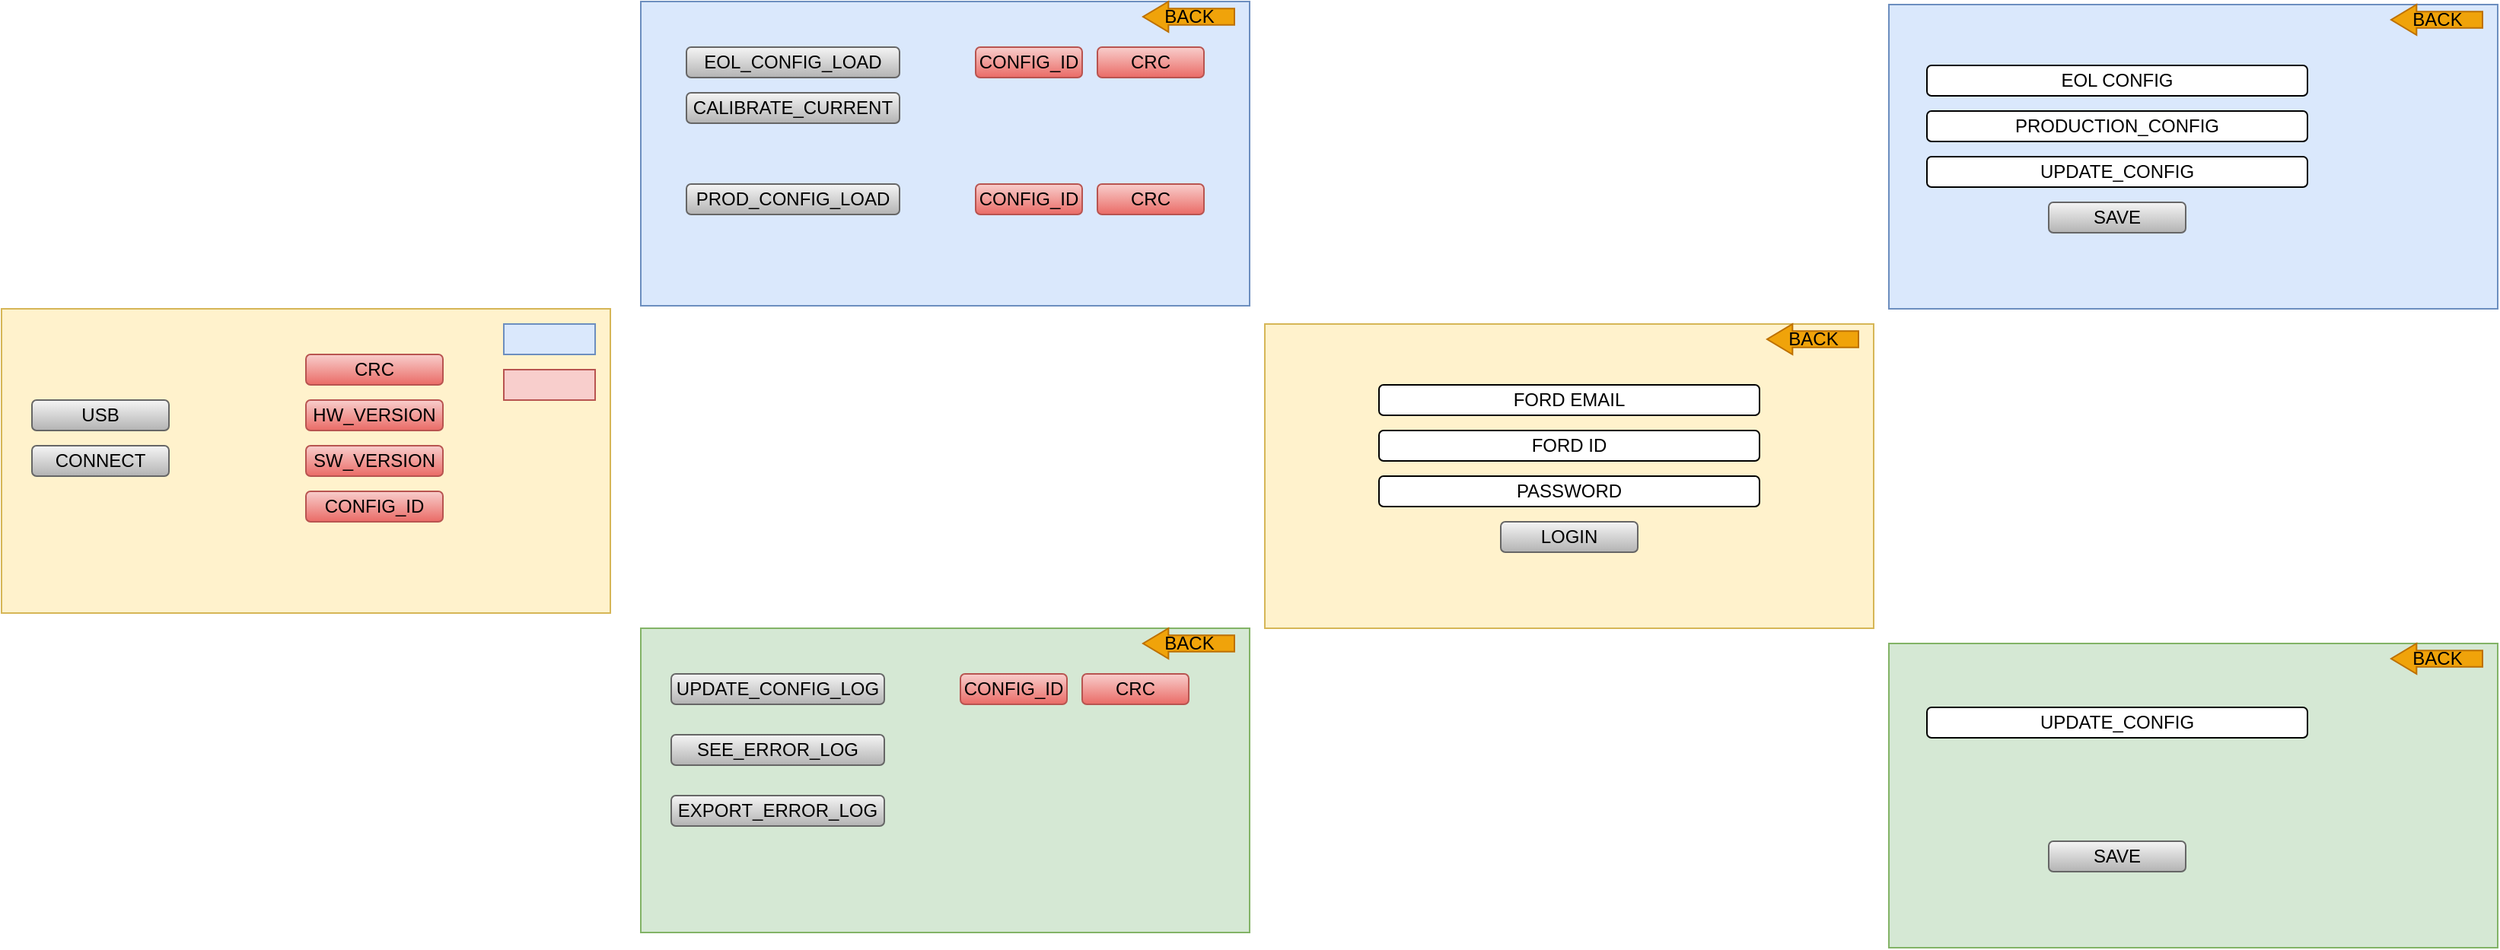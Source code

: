 <mxfile version="15.0.4" type="github" pages="3">
  <diagram id="8xhZgCYeq6x4TM1jQ4sX" name="Page-1">
    <mxGraphModel dx="1955" dy="2215" grid="1" gridSize="10" guides="1" tooltips="1" connect="1" arrows="1" fold="1" page="1" pageScale="1" pageWidth="850" pageHeight="1100" math="0" shadow="0">
      <root>
        <mxCell id="0" />
        <mxCell id="1" parent="0" />
        <mxCell id="nmToKbYziR0dqxqyxBGz-2" value="" style="rounded=0;whiteSpace=wrap;html=1;fillColor=#d5e8d4;strokeColor=#82b366;" vertex="1" parent="1">
          <mxGeometry x="560" y="400" width="400" height="200" as="geometry" />
        </mxCell>
        <mxCell id="nmToKbYziR0dqxqyxBGz-24" value="CRC" style="rounded=1;whiteSpace=wrap;html=1;fillColor=#f8cecc;strokeColor=#b85450;gradientColor=#ea6b66;" vertex="1" parent="1">
          <mxGeometry x="850" y="430" width="70" height="20" as="geometry" />
        </mxCell>
        <mxCell id="nmToKbYziR0dqxqyxBGz-25" value="UPDATE_CONFIG_LOG" style="rounded=1;whiteSpace=wrap;html=1;fillColor=#f5f5f5;strokeColor=#666666;gradientColor=#b3b3b3;" vertex="1" parent="1">
          <mxGeometry x="580" y="430" width="140" height="20" as="geometry" />
        </mxCell>
        <mxCell id="nmToKbYziR0dqxqyxBGz-26" value="CONFIG_ID" style="rounded=1;whiteSpace=wrap;html=1;fillColor=#f8cecc;strokeColor=#b85450;gradientColor=#ea6b66;" vertex="1" parent="1">
          <mxGeometry x="770" y="430" width="70" height="20" as="geometry" />
        </mxCell>
        <mxCell id="nmToKbYziR0dqxqyxBGz-27" value="EXPORT_ERROR_LOG" style="rounded=1;whiteSpace=wrap;html=1;fillColor=#f5f5f5;strokeColor=#666666;gradientColor=#b3b3b3;" vertex="1" parent="1">
          <mxGeometry x="580" y="510" width="140" height="20" as="geometry" />
        </mxCell>
        <mxCell id="nmToKbYziR0dqxqyxBGz-28" value="SEE_ERROR_LOG" style="rounded=1;whiteSpace=wrap;html=1;fillColor=#f5f5f5;strokeColor=#666666;gradientColor=#b3b3b3;" vertex="1" parent="1">
          <mxGeometry x="580" y="470" width="140" height="20" as="geometry" />
        </mxCell>
        <mxCell id="nmToKbYziR0dqxqyxBGz-35" value="BACK" style="html=1;shadow=0;dashed=0;align=center;verticalAlign=middle;shape=mxgraph.arrows2.arrow;dy=0.46;dx=16.67;flipH=1;notch=0;fillColor=#f0a30a;strokeColor=#BD7000;fontColor=#000000;" vertex="1" parent="1">
          <mxGeometry x="890" y="400" width="60" height="20" as="geometry" />
        </mxCell>
        <mxCell id="nmToKbYziR0dqxqyxBGz-58" value="" style="group" vertex="1" connectable="0" parent="1">
          <mxGeometry x="140" y="190" width="400" height="200" as="geometry" />
        </mxCell>
        <mxCell id="nmToKbYziR0dqxqyxBGz-1" value="" style="rounded=0;whiteSpace=wrap;html=1;fillColor=#fff2cc;strokeColor=#d6b656;" vertex="1" parent="nmToKbYziR0dqxqyxBGz-58">
          <mxGeometry width="400" height="200" as="geometry" />
        </mxCell>
        <mxCell id="nmToKbYziR0dqxqyxBGz-4" value="USB" style="rounded=1;whiteSpace=wrap;html=1;fillColor=#f5f5f5;strokeColor=#666666;gradientColor=#b3b3b3;" vertex="1" parent="nmToKbYziR0dqxqyxBGz-58">
          <mxGeometry x="20" y="60" width="90" height="20" as="geometry" />
        </mxCell>
        <mxCell id="nmToKbYziR0dqxqyxBGz-5" value="CONNECT" style="rounded=1;whiteSpace=wrap;html=1;fillColor=#f5f5f5;strokeColor=#666666;gradientColor=#b3b3b3;" vertex="1" parent="nmToKbYziR0dqxqyxBGz-58">
          <mxGeometry x="20" y="90" width="90" height="20" as="geometry" />
        </mxCell>
        <mxCell id="nmToKbYziR0dqxqyxBGz-7" value="CRC" style="rounded=1;whiteSpace=wrap;html=1;fillColor=#f8cecc;strokeColor=#b85450;gradientColor=#ea6b66;" vertex="1" parent="nmToKbYziR0dqxqyxBGz-58">
          <mxGeometry x="200" y="30" width="90" height="20" as="geometry" />
        </mxCell>
        <mxCell id="nmToKbYziR0dqxqyxBGz-8" value="HW_VERSION" style="rounded=1;whiteSpace=wrap;html=1;fillColor=#f8cecc;strokeColor=#b85450;gradientColor=#ea6b66;" vertex="1" parent="nmToKbYziR0dqxqyxBGz-58">
          <mxGeometry x="200" y="60" width="90" height="20" as="geometry" />
        </mxCell>
        <mxCell id="nmToKbYziR0dqxqyxBGz-9" value="SW_VERSION" style="rounded=1;whiteSpace=wrap;html=1;fillColor=#f8cecc;strokeColor=#b85450;gradientColor=#ea6b66;" vertex="1" parent="nmToKbYziR0dqxqyxBGz-58">
          <mxGeometry x="200" y="90" width="90" height="20" as="geometry" />
        </mxCell>
        <mxCell id="nmToKbYziR0dqxqyxBGz-10" value="CONFIG_ID" style="rounded=1;whiteSpace=wrap;html=1;fillColor=#f8cecc;strokeColor=#b85450;gradientColor=#ea6b66;" vertex="1" parent="nmToKbYziR0dqxqyxBGz-58">
          <mxGeometry x="200" y="120" width="90" height="20" as="geometry" />
        </mxCell>
        <mxCell id="nmToKbYziR0dqxqyxBGz-48" value="" style="rounded=0;whiteSpace=wrap;html=1;fillColor=#dae8fc;strokeColor=#6c8ebf;" vertex="1" parent="nmToKbYziR0dqxqyxBGz-58">
          <mxGeometry x="330" y="10" width="60" height="20" as="geometry" />
        </mxCell>
        <mxCell id="nmToKbYziR0dqxqyxBGz-51" value="" style="rounded=0;whiteSpace=wrap;html=1;fillColor=#f8cecc;strokeColor=#b85450;" vertex="1" parent="nmToKbYziR0dqxqyxBGz-58">
          <mxGeometry x="330" y="40" width="60" height="20" as="geometry" />
        </mxCell>
        <mxCell id="nmToKbYziR0dqxqyxBGz-59" value="" style="group" vertex="1" connectable="0" parent="1">
          <mxGeometry x="560" y="-12" width="400" height="200" as="geometry" />
        </mxCell>
        <mxCell id="nmToKbYziR0dqxqyxBGz-3" value="" style="rounded=0;whiteSpace=wrap;html=1;fillColor=#dae8fc;strokeColor=#6c8ebf;" vertex="1" parent="nmToKbYziR0dqxqyxBGz-59">
          <mxGeometry width="400" height="200" as="geometry" />
        </mxCell>
        <mxCell id="nmToKbYziR0dqxqyxBGz-14" value="CRC" style="rounded=1;whiteSpace=wrap;html=1;fillColor=#f8cecc;strokeColor=#b85450;gradientColor=#ea6b66;" vertex="1" parent="nmToKbYziR0dqxqyxBGz-59">
          <mxGeometry x="300" y="30" width="70" height="20" as="geometry" />
        </mxCell>
        <mxCell id="nmToKbYziR0dqxqyxBGz-15" value="EOL_CONFIG_LOAD" style="rounded=1;whiteSpace=wrap;html=1;fillColor=#f5f5f5;strokeColor=#666666;gradientColor=#b3b3b3;" vertex="1" parent="nmToKbYziR0dqxqyxBGz-59">
          <mxGeometry x="30" y="30" width="140" height="20" as="geometry" />
        </mxCell>
        <mxCell id="nmToKbYziR0dqxqyxBGz-16" value="CONFIG_ID" style="rounded=1;whiteSpace=wrap;html=1;fillColor=#f8cecc;strokeColor=#b85450;gradientColor=#ea6b66;" vertex="1" parent="nmToKbYziR0dqxqyxBGz-59">
          <mxGeometry x="220" y="30" width="70" height="20" as="geometry" />
        </mxCell>
        <mxCell id="nmToKbYziR0dqxqyxBGz-19" value="CALIBRATE_CURRENT" style="rounded=1;whiteSpace=wrap;html=1;fillColor=#f5f5f5;strokeColor=#666666;gradientColor=#b3b3b3;" vertex="1" parent="nmToKbYziR0dqxqyxBGz-59">
          <mxGeometry x="30" y="60" width="140" height="20" as="geometry" />
        </mxCell>
        <mxCell id="nmToKbYziR0dqxqyxBGz-21" value="CRC" style="rounded=1;whiteSpace=wrap;html=1;fillColor=#f8cecc;strokeColor=#b85450;gradientColor=#ea6b66;" vertex="1" parent="nmToKbYziR0dqxqyxBGz-59">
          <mxGeometry x="300" y="120" width="70" height="20" as="geometry" />
        </mxCell>
        <mxCell id="nmToKbYziR0dqxqyxBGz-22" value="PROD_CONFIG_LOAD" style="rounded=1;whiteSpace=wrap;html=1;fillColor=#f5f5f5;strokeColor=#666666;gradientColor=#b3b3b3;" vertex="1" parent="nmToKbYziR0dqxqyxBGz-59">
          <mxGeometry x="30" y="120" width="140" height="20" as="geometry" />
        </mxCell>
        <mxCell id="nmToKbYziR0dqxqyxBGz-23" value="CONFIG_ID" style="rounded=1;whiteSpace=wrap;html=1;fillColor=#f8cecc;strokeColor=#b85450;gradientColor=#ea6b66;" vertex="1" parent="nmToKbYziR0dqxqyxBGz-59">
          <mxGeometry x="220" y="120" width="70" height="20" as="geometry" />
        </mxCell>
        <mxCell id="nmToKbYziR0dqxqyxBGz-36" value="BACK" style="html=1;shadow=0;dashed=0;align=center;verticalAlign=middle;shape=mxgraph.arrows2.arrow;dy=0.46;dx=16.67;flipH=1;notch=0;fillColor=#f0a30a;strokeColor=#BD7000;fontColor=#000000;" vertex="1" parent="nmToKbYziR0dqxqyxBGz-59">
          <mxGeometry x="330" width="60" height="20" as="geometry" />
        </mxCell>
        <mxCell id="nmToKbYziR0dqxqyxBGz-61" value="" style="group" vertex="1" connectable="0" parent="1">
          <mxGeometry x="970" y="200" width="400" height="200" as="geometry" />
        </mxCell>
        <mxCell id="nmToKbYziR0dqxqyxBGz-29" value="" style="rounded=0;whiteSpace=wrap;html=1;fillColor=#fff2cc;strokeColor=#d6b656;" vertex="1" parent="nmToKbYziR0dqxqyxBGz-61">
          <mxGeometry width="400" height="200" as="geometry" />
        </mxCell>
        <mxCell id="nmToKbYziR0dqxqyxBGz-30" value="FORD EMAIL" style="rounded=1;whiteSpace=wrap;html=1;" vertex="1" parent="nmToKbYziR0dqxqyxBGz-61">
          <mxGeometry x="75" y="40" width="250" height="20" as="geometry" />
        </mxCell>
        <mxCell id="nmToKbYziR0dqxqyxBGz-31" value="PASSWORD" style="rounded=1;whiteSpace=wrap;html=1;" vertex="1" parent="nmToKbYziR0dqxqyxBGz-61">
          <mxGeometry x="75" y="100" width="250" height="20" as="geometry" />
        </mxCell>
        <mxCell id="nmToKbYziR0dqxqyxBGz-32" value="LOGIN" style="rounded=1;whiteSpace=wrap;html=1;fillColor=#f5f5f5;strokeColor=#666666;gradientColor=#b3b3b3;" vertex="1" parent="nmToKbYziR0dqxqyxBGz-61">
          <mxGeometry x="155" y="130" width="90" height="20" as="geometry" />
        </mxCell>
        <mxCell id="nmToKbYziR0dqxqyxBGz-37" value="BACK" style="html=1;shadow=0;dashed=0;align=center;verticalAlign=middle;shape=mxgraph.arrows2.arrow;dy=0.46;dx=16.67;flipH=1;notch=0;fillColor=#f0a30a;strokeColor=#BD7000;fontColor=#000000;" vertex="1" parent="nmToKbYziR0dqxqyxBGz-61">
          <mxGeometry x="330" width="60" height="20" as="geometry" />
        </mxCell>
        <mxCell id="nmToKbYziR0dqxqyxBGz-38" value="FORD ID" style="rounded=1;whiteSpace=wrap;html=1;" vertex="1" parent="nmToKbYziR0dqxqyxBGz-61">
          <mxGeometry x="75" y="70" width="250" height="20" as="geometry" />
        </mxCell>
        <mxCell id="nmToKbYziR0dqxqyxBGz-62" value="" style="group" vertex="1" connectable="0" parent="1">
          <mxGeometry x="1380" y="-10" width="400" height="200" as="geometry" />
        </mxCell>
        <mxCell id="nmToKbYziR0dqxqyxBGz-40" value="" style="rounded=0;whiteSpace=wrap;html=1;fillColor=#dae8fc;strokeColor=#6c8ebf;" vertex="1" parent="nmToKbYziR0dqxqyxBGz-62">
          <mxGeometry width="400" height="200" as="geometry" />
        </mxCell>
        <mxCell id="nmToKbYziR0dqxqyxBGz-41" value="EOL CONFIG" style="rounded=1;whiteSpace=wrap;html=1;" vertex="1" parent="nmToKbYziR0dqxqyxBGz-62">
          <mxGeometry x="25" y="40" width="250" height="20" as="geometry" />
        </mxCell>
        <mxCell id="nmToKbYziR0dqxqyxBGz-42" value="UPDATE_CONFIG" style="rounded=1;whiteSpace=wrap;html=1;" vertex="1" parent="nmToKbYziR0dqxqyxBGz-62">
          <mxGeometry x="25" y="100" width="250" height="20" as="geometry" />
        </mxCell>
        <mxCell id="nmToKbYziR0dqxqyxBGz-43" value="SAVE" style="rounded=1;whiteSpace=wrap;html=1;fillColor=#f5f5f5;strokeColor=#666666;gradientColor=#b3b3b3;" vertex="1" parent="nmToKbYziR0dqxqyxBGz-62">
          <mxGeometry x="105" y="130" width="90" height="20" as="geometry" />
        </mxCell>
        <mxCell id="nmToKbYziR0dqxqyxBGz-44" value="BACK" style="html=1;shadow=0;dashed=0;align=center;verticalAlign=middle;shape=mxgraph.arrows2.arrow;dy=0.46;dx=16.67;flipH=1;notch=0;fillColor=#f0a30a;strokeColor=#BD7000;fontColor=#000000;" vertex="1" parent="nmToKbYziR0dqxqyxBGz-62">
          <mxGeometry x="330" width="60" height="20" as="geometry" />
        </mxCell>
        <mxCell id="nmToKbYziR0dqxqyxBGz-45" value="PRODUCTION_CONFIG" style="rounded=1;whiteSpace=wrap;html=1;" vertex="1" parent="nmToKbYziR0dqxqyxBGz-62">
          <mxGeometry x="25" y="70" width="250" height="20" as="geometry" />
        </mxCell>
        <mxCell id="nmToKbYziR0dqxqyxBGz-63" value="" style="group" vertex="1" connectable="0" parent="1">
          <mxGeometry x="1380" y="410" width="400" height="200" as="geometry" />
        </mxCell>
        <mxCell id="nmToKbYziR0dqxqyxBGz-52" value="" style="rounded=0;whiteSpace=wrap;html=1;fillColor=#d5e8d4;strokeColor=#82b366;" vertex="1" parent="nmToKbYziR0dqxqyxBGz-63">
          <mxGeometry width="400" height="200" as="geometry" />
        </mxCell>
        <mxCell id="nmToKbYziR0dqxqyxBGz-54" value="UPDATE_CONFIG" style="rounded=1;whiteSpace=wrap;html=1;" vertex="1" parent="nmToKbYziR0dqxqyxBGz-63">
          <mxGeometry x="25" y="42" width="250" height="20" as="geometry" />
        </mxCell>
        <mxCell id="nmToKbYziR0dqxqyxBGz-55" value="SAVE" style="rounded=1;whiteSpace=wrap;html=1;fillColor=#f5f5f5;strokeColor=#666666;gradientColor=#b3b3b3;" vertex="1" parent="nmToKbYziR0dqxqyxBGz-63">
          <mxGeometry x="105" y="130" width="90" height="20" as="geometry" />
        </mxCell>
        <mxCell id="nmToKbYziR0dqxqyxBGz-56" value="BACK" style="html=1;shadow=0;dashed=0;align=center;verticalAlign=middle;shape=mxgraph.arrows2.arrow;dy=0.46;dx=16.67;flipH=1;notch=0;fillColor=#f0a30a;strokeColor=#BD7000;fontColor=#000000;" vertex="1" parent="nmToKbYziR0dqxqyxBGz-63">
          <mxGeometry x="330" width="60" height="20" as="geometry" />
        </mxCell>
      </root>
    </mxGraphModel>
  </diagram>
  <diagram id="BRYsAtAZgwUsvA2mFzuX" name="Page-2">
    <mxGraphModel dx="1117" dy="637" grid="1" gridSize="10" guides="1" tooltips="1" connect="1" arrows="1" fold="1" page="1" pageScale="1" pageWidth="850" pageHeight="1100" math="0" shadow="0">
      <root>
        <mxCell id="idPm4ozaNXpUOP-AspOQ-0" />
        <mxCell id="idPm4ozaNXpUOP-AspOQ-1" parent="idPm4ozaNXpUOP-AspOQ-0" />
        <mxCell id="idPm4ozaNXpUOP-AspOQ-9" value="" style="group;fillColor=#cce5ff;strokeColor=#36393d;" vertex="1" connectable="0" parent="idPm4ozaNXpUOP-AspOQ-1">
          <mxGeometry x="140" y="190" width="400" height="200" as="geometry" />
        </mxCell>
        <mxCell id="idPm4ozaNXpUOP-AspOQ-10" value="" style="rounded=0;whiteSpace=wrap;html=1;fillColor=#cce5ff;strokeColor=#36393d;" vertex="1" parent="idPm4ozaNXpUOP-AspOQ-9">
          <mxGeometry width="400" height="200" as="geometry" />
        </mxCell>
        <mxCell id="idPm4ozaNXpUOP-AspOQ-11" value="USB" style="rounded=1;whiteSpace=wrap;html=1;fillColor=#f5f5f5;strokeColor=#666666;gradientColor=#b3b3b3;" vertex="1" parent="idPm4ozaNXpUOP-AspOQ-9">
          <mxGeometry x="20" y="60" width="90" height="20" as="geometry" />
        </mxCell>
        <mxCell id="idPm4ozaNXpUOP-AspOQ-12" value="CONNECT" style="rounded=1;whiteSpace=wrap;html=1;fillColor=#f5f5f5;strokeColor=#666666;gradientColor=#b3b3b3;" vertex="1" parent="idPm4ozaNXpUOP-AspOQ-9">
          <mxGeometry x="20" y="90" width="90" height="20" as="geometry" />
        </mxCell>
        <mxCell id="idPm4ozaNXpUOP-AspOQ-13" value="CRC" style="rounded=1;whiteSpace=wrap;html=1;fillColor=#f8cecc;strokeColor=#b85450;gradientColor=#ea6b66;" vertex="1" parent="idPm4ozaNXpUOP-AspOQ-9">
          <mxGeometry x="200" y="30" width="90" height="20" as="geometry" />
        </mxCell>
        <mxCell id="idPm4ozaNXpUOP-AspOQ-14" value="HW_VERSION" style="rounded=1;whiteSpace=wrap;html=1;fillColor=#f8cecc;strokeColor=#b85450;gradientColor=#ea6b66;" vertex="1" parent="idPm4ozaNXpUOP-AspOQ-9">
          <mxGeometry x="200" y="60" width="90" height="20" as="geometry" />
        </mxCell>
        <mxCell id="idPm4ozaNXpUOP-AspOQ-15" value="SW_VERSION" style="rounded=1;whiteSpace=wrap;html=1;fillColor=#f8cecc;strokeColor=#b85450;gradientColor=#ea6b66;" vertex="1" parent="idPm4ozaNXpUOP-AspOQ-9">
          <mxGeometry x="200" y="90" width="90" height="20" as="geometry" />
        </mxCell>
        <mxCell id="idPm4ozaNXpUOP-AspOQ-16" value="CONFIG_ID" style="rounded=1;whiteSpace=wrap;html=1;fillColor=#f8cecc;strokeColor=#b85450;gradientColor=#ea6b66;" vertex="1" parent="idPm4ozaNXpUOP-AspOQ-9">
          <mxGeometry x="200" y="120" width="90" height="20" as="geometry" />
        </mxCell>
        <mxCell id="idPm4ozaNXpUOP-AspOQ-17" value="CONFIG" style="rounded=0;whiteSpace=wrap;html=1;fillColor=#dae8fc;strokeColor=#6c8ebf;" vertex="1" parent="idPm4ozaNXpUOP-AspOQ-9">
          <mxGeometry x="330" y="40" width="60" height="20" as="geometry" />
        </mxCell>
        <mxCell id="idPm4ozaNXpUOP-AspOQ-18" value="ADMIN" style="rounded=0;whiteSpace=wrap;html=1;fillColor=#f8cecc;strokeColor=#b85450;" vertex="1" parent="idPm4ozaNXpUOP-AspOQ-9">
          <mxGeometry x="330" y="10" width="60" height="20" as="geometry" />
        </mxCell>
        <mxCell id="idPm4ozaNXpUOP-AspOQ-49" value="Window 1- Main" style="text;html=1;strokeColor=none;fillColor=none;align=center;verticalAlign=middle;whiteSpace=wrap;rounded=0;" vertex="1" parent="idPm4ozaNXpUOP-AspOQ-9">
          <mxGeometry x="30" y="180" width="310" height="20" as="geometry" />
        </mxCell>
        <mxCell id="QFgV20JDI4tl1zpTYcrD-3" value="" style="ellipse;whiteSpace=wrap;html=1;aspect=fixed;fillColor=#008a00;strokeColor=#005700;fontColor=#ffffff;" vertex="1" parent="idPm4ozaNXpUOP-AspOQ-9">
          <mxGeometry x="120" y="90" width="18" height="18" as="geometry" />
        </mxCell>
        <mxCell id="idPm4ozaNXpUOP-AspOQ-19" value="" style="group;fillColor=#cce5ff;strokeColor=#36393d;" vertex="1" connectable="0" parent="idPm4ozaNXpUOP-AspOQ-1">
          <mxGeometry x="140" y="400" width="400" height="200" as="geometry" />
        </mxCell>
        <mxCell id="idPm4ozaNXpUOP-AspOQ-20" value="" style="rounded=0;whiteSpace=wrap;html=1;fillColor=#cce5ff;strokeColor=#36393d;" vertex="1" parent="idPm4ozaNXpUOP-AspOQ-19">
          <mxGeometry width="400" height="200" as="geometry" />
        </mxCell>
        <mxCell id="idPm4ozaNXpUOP-AspOQ-21" value="CRC" style="rounded=1;whiteSpace=wrap;html=1;fillColor=#f8cecc;strokeColor=#b85450;gradientColor=#ea6b66;" vertex="1" parent="idPm4ozaNXpUOP-AspOQ-19">
          <mxGeometry x="300" y="30" width="70" height="20" as="geometry" />
        </mxCell>
        <mxCell id="idPm4ozaNXpUOP-AspOQ-22" value="EOL_CONFIG_LOAD" style="rounded=1;whiteSpace=wrap;html=1;fillColor=#f5f5f5;strokeColor=#666666;gradientColor=#b3b3b3;" vertex="1" parent="idPm4ozaNXpUOP-AspOQ-19">
          <mxGeometry x="30" y="30" width="140" height="20" as="geometry" />
        </mxCell>
        <mxCell id="idPm4ozaNXpUOP-AspOQ-23" value="CONFIG_ID" style="rounded=1;whiteSpace=wrap;html=1;fillColor=#f8cecc;strokeColor=#b85450;gradientColor=#ea6b66;" vertex="1" parent="idPm4ozaNXpUOP-AspOQ-19">
          <mxGeometry x="220" y="30" width="70" height="20" as="geometry" />
        </mxCell>
        <mxCell id="idPm4ozaNXpUOP-AspOQ-24" value="CALIBRATE_CURRENT" style="rounded=1;whiteSpace=wrap;html=1;fillColor=#f5f5f5;strokeColor=#666666;gradientColor=#b3b3b3;" vertex="1" parent="idPm4ozaNXpUOP-AspOQ-19">
          <mxGeometry x="30" y="60" width="140" height="20" as="geometry" />
        </mxCell>
        <mxCell id="idPm4ozaNXpUOP-AspOQ-25" value="CRC" style="rounded=1;whiteSpace=wrap;html=1;fillColor=#f8cecc;strokeColor=#b85450;gradientColor=#ea6b66;" vertex="1" parent="idPm4ozaNXpUOP-AspOQ-19">
          <mxGeometry x="300" y="120" width="70" height="20" as="geometry" />
        </mxCell>
        <mxCell id="idPm4ozaNXpUOP-AspOQ-26" value="PROD_CONFIG_LOAD" style="rounded=1;whiteSpace=wrap;html=1;fillColor=#f5f5f5;strokeColor=#666666;gradientColor=#b3b3b3;" vertex="1" parent="idPm4ozaNXpUOP-AspOQ-19">
          <mxGeometry x="30" y="120" width="140" height="20" as="geometry" />
        </mxCell>
        <mxCell id="idPm4ozaNXpUOP-AspOQ-27" value="CONFIG_ID" style="rounded=1;whiteSpace=wrap;html=1;fillColor=#f8cecc;strokeColor=#b85450;gradientColor=#ea6b66;" vertex="1" parent="idPm4ozaNXpUOP-AspOQ-19">
          <mxGeometry x="220" y="120" width="70" height="20" as="geometry" />
        </mxCell>
        <mxCell id="idPm4ozaNXpUOP-AspOQ-28" value="BACK" style="html=1;shadow=0;dashed=0;align=center;verticalAlign=middle;shape=mxgraph.arrows2.arrow;dy=0.46;dx=16.67;flipH=1;notch=0;fillColor=#f0a30a;strokeColor=#BD7000;fontColor=#000000;" vertex="1" parent="idPm4ozaNXpUOP-AspOQ-19">
          <mxGeometry x="330" width="60" height="20" as="geometry" />
        </mxCell>
        <mxCell id="idPm4ozaNXpUOP-AspOQ-51" value="Window 2- Config" style="text;html=1;strokeColor=none;fillColor=none;align=center;verticalAlign=middle;whiteSpace=wrap;rounded=0;" vertex="1" parent="idPm4ozaNXpUOP-AspOQ-19">
          <mxGeometry x="20" y="180" width="310" height="20" as="geometry" />
        </mxCell>
        <mxCell id="idPm4ozaNXpUOP-AspOQ-29" value="" style="group;fillColor=#cce5ff;strokeColor=#36393d;" vertex="1" connectable="0" parent="idPm4ozaNXpUOP-AspOQ-1">
          <mxGeometry x="550" y="190" width="400" height="200" as="geometry" />
        </mxCell>
        <mxCell id="idPm4ozaNXpUOP-AspOQ-30" value="" style="rounded=0;whiteSpace=wrap;html=1;fillColor=#cce5ff;strokeColor=#36393d;" vertex="1" parent="idPm4ozaNXpUOP-AspOQ-29">
          <mxGeometry width="400" height="200" as="geometry" />
        </mxCell>
        <mxCell id="idPm4ozaNXpUOP-AspOQ-31" value="FORD EMAIL" style="rounded=1;whiteSpace=wrap;html=1;" vertex="1" parent="idPm4ozaNXpUOP-AspOQ-29">
          <mxGeometry x="75" y="40" width="250" height="20" as="geometry" />
        </mxCell>
        <mxCell id="idPm4ozaNXpUOP-AspOQ-32" value="PASSWORD" style="rounded=1;whiteSpace=wrap;html=1;" vertex="1" parent="idPm4ozaNXpUOP-AspOQ-29">
          <mxGeometry x="75" y="100" width="250" height="20" as="geometry" />
        </mxCell>
        <mxCell id="idPm4ozaNXpUOP-AspOQ-33" value="LOGIN" style="rounded=1;whiteSpace=wrap;html=1;fillColor=#f5f5f5;strokeColor=#666666;gradientColor=#b3b3b3;" vertex="1" parent="idPm4ozaNXpUOP-AspOQ-29">
          <mxGeometry x="155" y="130" width="90" height="20" as="geometry" />
        </mxCell>
        <mxCell id="idPm4ozaNXpUOP-AspOQ-34" value="BACK" style="html=1;shadow=0;dashed=0;align=center;verticalAlign=middle;shape=mxgraph.arrows2.arrow;dy=0.46;dx=16.67;flipH=1;notch=0;fillColor=#f0a30a;strokeColor=#BD7000;fontColor=#000000;" vertex="1" parent="idPm4ozaNXpUOP-AspOQ-29">
          <mxGeometry x="330" width="60" height="20" as="geometry" />
        </mxCell>
        <mxCell id="idPm4ozaNXpUOP-AspOQ-35" value="FORD ID" style="rounded=1;whiteSpace=wrap;html=1;" vertex="1" parent="idPm4ozaNXpUOP-AspOQ-29">
          <mxGeometry x="75" y="70" width="250" height="20" as="geometry" />
        </mxCell>
        <mxCell id="idPm4ozaNXpUOP-AspOQ-50" value="Window 3- Admin Login" style="text;html=1;strokeColor=none;fillColor=none;align=center;verticalAlign=middle;whiteSpace=wrap;rounded=0;" vertex="1" parent="idPm4ozaNXpUOP-AspOQ-29">
          <mxGeometry x="45" y="180" width="310" height="20" as="geometry" />
        </mxCell>
        <mxCell id="idPm4ozaNXpUOP-AspOQ-36" value="" style="group;fillColor=#cce5ff;strokeColor=#36393d;" vertex="1" connectable="0" parent="idPm4ozaNXpUOP-AspOQ-1">
          <mxGeometry x="550" y="400" width="400" height="200" as="geometry" />
        </mxCell>
        <mxCell id="idPm4ozaNXpUOP-AspOQ-37" value="" style="rounded=0;whiteSpace=wrap;html=1;fillColor=#cce5ff;strokeColor=#36393d;" vertex="1" parent="idPm4ozaNXpUOP-AspOQ-36">
          <mxGeometry width="400" height="200" as="geometry" />
        </mxCell>
        <mxCell id="idPm4ozaNXpUOP-AspOQ-38" value="EOL CONFIG" style="rounded=1;whiteSpace=wrap;html=1;" vertex="1" parent="idPm4ozaNXpUOP-AspOQ-36">
          <mxGeometry x="75" y="40" width="250" height="20" as="geometry" />
        </mxCell>
        <mxCell id="idPm4ozaNXpUOP-AspOQ-40" value="SAVE" style="rounded=1;whiteSpace=wrap;html=1;fillColor=#f5f5f5;strokeColor=#666666;gradientColor=#b3b3b3;" vertex="1" parent="idPm4ozaNXpUOP-AspOQ-36">
          <mxGeometry x="155" y="130" width="90" height="20" as="geometry" />
        </mxCell>
        <mxCell id="idPm4ozaNXpUOP-AspOQ-41" value="BACK" style="html=1;shadow=0;dashed=0;align=center;verticalAlign=middle;shape=mxgraph.arrows2.arrow;dy=0.46;dx=16.67;flipH=1;notch=0;fillColor=#f0a30a;strokeColor=#BD7000;fontColor=#000000;" vertex="1" parent="idPm4ozaNXpUOP-AspOQ-36">
          <mxGeometry x="330" width="60" height="20" as="geometry" />
        </mxCell>
        <mxCell id="idPm4ozaNXpUOP-AspOQ-42" value="PRODUCTION_CONFIG" style="rounded=1;whiteSpace=wrap;html=1;" vertex="1" parent="idPm4ozaNXpUOP-AspOQ-36">
          <mxGeometry x="75" y="70" width="250" height="20" as="geometry" />
        </mxCell>
        <mxCell id="idPm4ozaNXpUOP-AspOQ-52" value="Window 4- Admin Bin Upload" style="text;html=1;strokeColor=none;fillColor=none;align=center;verticalAlign=middle;whiteSpace=wrap;rounded=0;" vertex="1" parent="idPm4ozaNXpUOP-AspOQ-36">
          <mxGeometry x="45" y="180" width="310" height="20" as="geometry" />
        </mxCell>
        <mxCell id="QFgV20JDI4tl1zpTYcrD-0" value="" style="ellipse;whiteSpace=wrap;html=1;aspect=fixed;fillColor=#008a00;strokeColor=#005700;fontColor=#ffffff;" vertex="1" parent="idPm4ozaNXpUOP-AspOQ-1">
          <mxGeometry x="320" y="430" width="18" height="18" as="geometry" />
        </mxCell>
        <mxCell id="QFgV20JDI4tl1zpTYcrD-1" value="" style="ellipse;whiteSpace=wrap;html=1;aspect=fixed;fillColor=#008a00;strokeColor=#005700;fontColor=#ffffff;" vertex="1" parent="idPm4ozaNXpUOP-AspOQ-1">
          <mxGeometry x="320" y="460" width="18" height="18" as="geometry" />
        </mxCell>
        <mxCell id="QFgV20JDI4tl1zpTYcrD-2" value="" style="ellipse;whiteSpace=wrap;html=1;aspect=fixed;fillColor=#008a00;strokeColor=#005700;fontColor=#ffffff;" vertex="1" parent="idPm4ozaNXpUOP-AspOQ-1">
          <mxGeometry x="320" y="520" width="18" height="18" as="geometry" />
        </mxCell>
      </root>
    </mxGraphModel>
  </diagram>
  <diagram id="SxSu8nwbd30xCtE-Ts0Q" name="Page-3">
    <mxGraphModel dx="1117" dy="1737" grid="0" gridSize="10" guides="1" tooltips="1" connect="1" arrows="1" fold="1" page="1" pageScale="1" pageWidth="850" pageHeight="1100" math="0" shadow="0">
      <root>
        <mxCell id="0TemZVlbmZ9FhNo3SsSi-0" />
        <mxCell id="0TemZVlbmZ9FhNo3SsSi-1" parent="0TemZVlbmZ9FhNo3SsSi-0" />
        <mxCell id="0TemZVlbmZ9FhNo3SsSi-9" value="" style="group;fillColor=#d5e8d4;strokeColor=#82b366;" vertex="1" connectable="0" parent="0TemZVlbmZ9FhNo3SsSi-1">
          <mxGeometry x="150" y="400" width="400" height="200" as="geometry" />
        </mxCell>
        <mxCell id="0TemZVlbmZ9FhNo3SsSi-10" value="" style="rounded=0;whiteSpace=wrap;html=1;fillColor=#d5e8d4;strokeColor=#82b366;" vertex="1" parent="0TemZVlbmZ9FhNo3SsSi-9">
          <mxGeometry width="400" height="200" as="geometry" />
        </mxCell>
        <mxCell id="0TemZVlbmZ9FhNo3SsSi-11" value="USB" style="rounded=1;whiteSpace=wrap;html=1;fillColor=#f5f5f5;strokeColor=#666666;gradientColor=#b3b3b3;" vertex="1" parent="0TemZVlbmZ9FhNo3SsSi-9">
          <mxGeometry x="20" y="60" width="90" height="20" as="geometry" />
        </mxCell>
        <mxCell id="0TemZVlbmZ9FhNo3SsSi-12" value="CONNECT" style="rounded=1;whiteSpace=wrap;html=1;fillColor=#f5f5f5;strokeColor=#666666;gradientColor=#b3b3b3;" vertex="1" parent="0TemZVlbmZ9FhNo3SsSi-9">
          <mxGeometry x="20" y="90" width="90" height="20" as="geometry" />
        </mxCell>
        <mxCell id="0TemZVlbmZ9FhNo3SsSi-13" value="CRC" style="rounded=1;whiteSpace=wrap;html=1;fillColor=#f8cecc;strokeColor=#b85450;gradientColor=#ea6b66;" vertex="1" parent="0TemZVlbmZ9FhNo3SsSi-9">
          <mxGeometry x="200" y="30" width="90" height="20" as="geometry" />
        </mxCell>
        <mxCell id="0TemZVlbmZ9FhNo3SsSi-14" value="HW_VERSION" style="rounded=1;whiteSpace=wrap;html=1;fillColor=#f8cecc;strokeColor=#b85450;gradientColor=#ea6b66;" vertex="1" parent="0TemZVlbmZ9FhNo3SsSi-9">
          <mxGeometry x="200" y="60" width="90" height="20" as="geometry" />
        </mxCell>
        <mxCell id="0TemZVlbmZ9FhNo3SsSi-15" value="SW_VERSION" style="rounded=1;whiteSpace=wrap;html=1;fillColor=#f8cecc;strokeColor=#b85450;gradientColor=#ea6b66;" vertex="1" parent="0TemZVlbmZ9FhNo3SsSi-9">
          <mxGeometry x="200" y="90" width="90" height="20" as="geometry" />
        </mxCell>
        <mxCell id="0TemZVlbmZ9FhNo3SsSi-16" value="CONFIG_ID" style="rounded=1;whiteSpace=wrap;html=1;fillColor=#f8cecc;strokeColor=#b85450;gradientColor=#ea6b66;" vertex="1" parent="0TemZVlbmZ9FhNo3SsSi-9">
          <mxGeometry x="200" y="120" width="90" height="20" as="geometry" />
        </mxCell>
        <mxCell id="0TemZVlbmZ9FhNo3SsSi-17" value="SERVICE" style="rounded=0;whiteSpace=wrap;html=1;fillColor=#dae8fc;strokeColor=#6c8ebf;" vertex="1" parent="0TemZVlbmZ9FhNo3SsSi-9">
          <mxGeometry x="330" y="36" width="60" height="20" as="geometry" />
        </mxCell>
        <mxCell id="0TemZVlbmZ9FhNo3SsSi-18" value="ADMIN" style="rounded=0;whiteSpace=wrap;html=1;fillColor=#f8cecc;strokeColor=#b85450;" vertex="1" parent="0TemZVlbmZ9FhNo3SsSi-9">
          <mxGeometry x="330" y="10" width="60" height="20" as="geometry" />
        </mxCell>
        <mxCell id="m3hRIWdMejhy2M7gOYC3-0" value="" style="ellipse;whiteSpace=wrap;html=1;aspect=fixed;fillColor=#008a00;strokeColor=#005700;fontColor=#ffffff;" vertex="1" parent="0TemZVlbmZ9FhNo3SsSi-9">
          <mxGeometry x="117" y="90" width="18" height="18" as="geometry" />
        </mxCell>
        <mxCell id="0TemZVlbmZ9FhNo3SsSi-19" value="" style="group" vertex="1" connectable="0" parent="0TemZVlbmZ9FhNo3SsSi-1">
          <mxGeometry x="560" y="-12" width="400" height="200" as="geometry" />
        </mxCell>
        <mxCell id="0TemZVlbmZ9FhNo3SsSi-20" value="" style="rounded=0;whiteSpace=wrap;html=1;fillColor=#dae8fc;strokeColor=#6c8ebf;" vertex="1" parent="0TemZVlbmZ9FhNo3SsSi-19">
          <mxGeometry width="400" height="200" as="geometry" />
        </mxCell>
        <mxCell id="0TemZVlbmZ9FhNo3SsSi-21" value="CRC" style="rounded=1;whiteSpace=wrap;html=1;fillColor=#f8cecc;strokeColor=#b85450;gradientColor=#ea6b66;" vertex="1" parent="0TemZVlbmZ9FhNo3SsSi-19">
          <mxGeometry x="300" y="30" width="70" height="20" as="geometry" />
        </mxCell>
        <mxCell id="0TemZVlbmZ9FhNo3SsSi-22" value="EOL_CONFIG_LOAD" style="rounded=1;whiteSpace=wrap;html=1;fillColor=#f5f5f5;strokeColor=#666666;gradientColor=#b3b3b3;" vertex="1" parent="0TemZVlbmZ9FhNo3SsSi-19">
          <mxGeometry x="30" y="30" width="140" height="20" as="geometry" />
        </mxCell>
        <mxCell id="0TemZVlbmZ9FhNo3SsSi-23" value="CONFIG_ID" style="rounded=1;whiteSpace=wrap;html=1;fillColor=#f8cecc;strokeColor=#b85450;gradientColor=#ea6b66;" vertex="1" parent="0TemZVlbmZ9FhNo3SsSi-19">
          <mxGeometry x="220" y="30" width="70" height="20" as="geometry" />
        </mxCell>
        <mxCell id="0TemZVlbmZ9FhNo3SsSi-24" value="CALIBRATE_CURRENT" style="rounded=1;whiteSpace=wrap;html=1;fillColor=#f5f5f5;strokeColor=#666666;gradientColor=#b3b3b3;" vertex="1" parent="0TemZVlbmZ9FhNo3SsSi-19">
          <mxGeometry x="30" y="60" width="140" height="20" as="geometry" />
        </mxCell>
        <mxCell id="0TemZVlbmZ9FhNo3SsSi-25" value="CRC" style="rounded=1;whiteSpace=wrap;html=1;fillColor=#f8cecc;strokeColor=#b85450;gradientColor=#ea6b66;" vertex="1" parent="0TemZVlbmZ9FhNo3SsSi-19">
          <mxGeometry x="300" y="120" width="70" height="20" as="geometry" />
        </mxCell>
        <mxCell id="0TemZVlbmZ9FhNo3SsSi-26" value="PROD_CONFIG_LOAD" style="rounded=1;whiteSpace=wrap;html=1;fillColor=#f5f5f5;strokeColor=#666666;gradientColor=#b3b3b3;" vertex="1" parent="0TemZVlbmZ9FhNo3SsSi-19">
          <mxGeometry x="30" y="120" width="140" height="20" as="geometry" />
        </mxCell>
        <mxCell id="0TemZVlbmZ9FhNo3SsSi-27" value="CONFIG_ID" style="rounded=1;whiteSpace=wrap;html=1;fillColor=#f8cecc;strokeColor=#b85450;gradientColor=#ea6b66;" vertex="1" parent="0TemZVlbmZ9FhNo3SsSi-19">
          <mxGeometry x="220" y="120" width="70" height="20" as="geometry" />
        </mxCell>
        <mxCell id="0TemZVlbmZ9FhNo3SsSi-28" value="BACK" style="html=1;shadow=0;dashed=0;align=center;verticalAlign=middle;shape=mxgraph.arrows2.arrow;dy=0.46;dx=16.67;flipH=1;notch=0;fillColor=#f0a30a;strokeColor=#BD7000;fontColor=#000000;" vertex="1" parent="0TemZVlbmZ9FhNo3SsSi-19">
          <mxGeometry x="330" width="60" height="20" as="geometry" />
        </mxCell>
        <mxCell id="0TemZVlbmZ9FhNo3SsSi-29" value="" style="group;fillColor=#d5e8d4;strokeColor=#82b366;" vertex="1" connectable="0" parent="0TemZVlbmZ9FhNo3SsSi-1">
          <mxGeometry x="554" y="400" width="400" height="200" as="geometry" />
        </mxCell>
        <mxCell id="0TemZVlbmZ9FhNo3SsSi-30" value="" style="rounded=0;whiteSpace=wrap;html=1;fillColor=#d5e8d4;strokeColor=#82b366;container=1;" vertex="1" parent="0TemZVlbmZ9FhNo3SsSi-29">
          <mxGeometry width="400" height="200" as="geometry" />
        </mxCell>
        <mxCell id="4_iXuXWhZrpDIpIX1Kz1-5" value="Window 3- Admin Login" style="text;html=1;strokeColor=none;fillColor=none;align=center;verticalAlign=middle;whiteSpace=wrap;rounded=0;" vertex="1" parent="0TemZVlbmZ9FhNo3SsSi-30">
          <mxGeometry x="36" y="180" width="310" height="20" as="geometry" />
        </mxCell>
        <mxCell id="0TemZVlbmZ9FhNo3SsSi-31" value="FORD EMAIL" style="rounded=1;whiteSpace=wrap;html=1;" vertex="1" parent="0TemZVlbmZ9FhNo3SsSi-29">
          <mxGeometry x="75" y="40" width="250" height="20" as="geometry" />
        </mxCell>
        <mxCell id="0TemZVlbmZ9FhNo3SsSi-32" value="PASSWORD" style="rounded=1;whiteSpace=wrap;html=1;" vertex="1" parent="0TemZVlbmZ9FhNo3SsSi-29">
          <mxGeometry x="75" y="100" width="250" height="20" as="geometry" />
        </mxCell>
        <mxCell id="0TemZVlbmZ9FhNo3SsSi-33" value="LOGIN" style="rounded=1;whiteSpace=wrap;html=1;fillColor=#f5f5f5;strokeColor=#666666;gradientColor=#b3b3b3;" vertex="1" parent="0TemZVlbmZ9FhNo3SsSi-29">
          <mxGeometry x="155" y="130" width="90" height="20" as="geometry" />
        </mxCell>
        <mxCell id="0TemZVlbmZ9FhNo3SsSi-34" value="BACK" style="html=1;shadow=0;dashed=0;align=center;verticalAlign=middle;shape=mxgraph.arrows2.arrow;dy=0.46;dx=16.67;flipH=1;notch=0;fillColor=#f0a30a;strokeColor=#BD7000;fontColor=#000000;" vertex="1" parent="0TemZVlbmZ9FhNo3SsSi-29">
          <mxGeometry x="330" width="60" height="20" as="geometry" />
        </mxCell>
        <mxCell id="0TemZVlbmZ9FhNo3SsSi-35" value="FORD ID" style="rounded=1;whiteSpace=wrap;html=1;" vertex="1" parent="0TemZVlbmZ9FhNo3SsSi-29">
          <mxGeometry x="75" y="70" width="250" height="20" as="geometry" />
        </mxCell>
        <mxCell id="0TemZVlbmZ9FhNo3SsSi-36" value="" style="group" vertex="1" connectable="0" parent="0TemZVlbmZ9FhNo3SsSi-1">
          <mxGeometry x="1380" y="-10" width="400" height="200" as="geometry" />
        </mxCell>
        <mxCell id="0TemZVlbmZ9FhNo3SsSi-37" value="" style="rounded=0;whiteSpace=wrap;html=1;fillColor=#dae8fc;strokeColor=#6c8ebf;" vertex="1" parent="0TemZVlbmZ9FhNo3SsSi-36">
          <mxGeometry width="400" height="200" as="geometry" />
        </mxCell>
        <mxCell id="0TemZVlbmZ9FhNo3SsSi-38" value="EOL CONFIG" style="rounded=1;whiteSpace=wrap;html=1;" vertex="1" parent="0TemZVlbmZ9FhNo3SsSi-36">
          <mxGeometry x="25" y="40" width="250" height="20" as="geometry" />
        </mxCell>
        <mxCell id="0TemZVlbmZ9FhNo3SsSi-39" value="UPDATE_CONFIG" style="rounded=1;whiteSpace=wrap;html=1;" vertex="1" parent="0TemZVlbmZ9FhNo3SsSi-36">
          <mxGeometry x="25" y="100" width="250" height="20" as="geometry" />
        </mxCell>
        <mxCell id="0TemZVlbmZ9FhNo3SsSi-40" value="SAVE" style="rounded=1;whiteSpace=wrap;html=1;fillColor=#f5f5f5;strokeColor=#666666;gradientColor=#b3b3b3;" vertex="1" parent="0TemZVlbmZ9FhNo3SsSi-36">
          <mxGeometry x="105" y="130" width="90" height="20" as="geometry" />
        </mxCell>
        <mxCell id="0TemZVlbmZ9FhNo3SsSi-41" value="BACK" style="html=1;shadow=0;dashed=0;align=center;verticalAlign=middle;shape=mxgraph.arrows2.arrow;dy=0.46;dx=16.67;flipH=1;notch=0;fillColor=#f0a30a;strokeColor=#BD7000;fontColor=#000000;" vertex="1" parent="0TemZVlbmZ9FhNo3SsSi-36">
          <mxGeometry x="330" width="60" height="20" as="geometry" />
        </mxCell>
        <mxCell id="0TemZVlbmZ9FhNo3SsSi-42" value="PRODUCTION_CONFIG" style="rounded=1;whiteSpace=wrap;html=1;" vertex="1" parent="0TemZVlbmZ9FhNo3SsSi-36">
          <mxGeometry x="25" y="70" width="250" height="20" as="geometry" />
        </mxCell>
        <mxCell id="0TemZVlbmZ9FhNo3SsSi-43" value="" style="group;fillColor=#fff2cc;strokeColor=#d6b656;" vertex="1" connectable="0" parent="0TemZVlbmZ9FhNo3SsSi-1">
          <mxGeometry x="554" y="605" width="400" height="200" as="geometry" />
        </mxCell>
        <mxCell id="0TemZVlbmZ9FhNo3SsSi-44" value="" style="rounded=0;whiteSpace=wrap;html=1;fillColor=#d5e8d4;strokeColor=#82b366;" vertex="1" parent="0TemZVlbmZ9FhNo3SsSi-43">
          <mxGeometry width="400" height="200" as="geometry" />
        </mxCell>
        <mxCell id="0TemZVlbmZ9FhNo3SsSi-45" value="UPDATE_CONFIG" style="rounded=1;whiteSpace=wrap;html=1;" vertex="1" parent="0TemZVlbmZ9FhNo3SsSi-43">
          <mxGeometry x="25" y="42" width="250" height="20" as="geometry" />
        </mxCell>
        <mxCell id="0TemZVlbmZ9FhNo3SsSi-46" value="SAVE" style="rounded=1;whiteSpace=wrap;html=1;fillColor=#f5f5f5;strokeColor=#666666;gradientColor=#b3b3b3;" vertex="1" parent="0TemZVlbmZ9FhNo3SsSi-43">
          <mxGeometry x="105" y="130" width="90" height="20" as="geometry" />
        </mxCell>
        <mxCell id="0TemZVlbmZ9FhNo3SsSi-47" value="BACK" style="html=1;shadow=0;dashed=0;align=center;verticalAlign=middle;shape=mxgraph.arrows2.arrow;dy=0.46;dx=16.67;flipH=1;notch=0;fillColor=#f0a30a;strokeColor=#BD7000;fontColor=#000000;" vertex="1" parent="0TemZVlbmZ9FhNo3SsSi-43">
          <mxGeometry x="330" width="60" height="20" as="geometry" />
        </mxCell>
        <mxCell id="4_iXuXWhZrpDIpIX1Kz1-0" value="Window 1- Main" style="text;html=1;strokeColor=none;fillColor=none;align=center;verticalAlign=middle;whiteSpace=wrap;rounded=0;" vertex="1" parent="0TemZVlbmZ9FhNo3SsSi-1">
          <mxGeometry x="195" y="580" width="310" height="20" as="geometry" />
        </mxCell>
        <mxCell id="4_iXuXWhZrpDIpIX1Kz1-1" value="Window 1- Main" style="text;html=1;strokeColor=none;fillColor=none;align=center;verticalAlign=middle;whiteSpace=wrap;rounded=0;" vertex="1" parent="0TemZVlbmZ9FhNo3SsSi-1">
          <mxGeometry x="546" y="254" width="310" height="20" as="geometry" />
        </mxCell>
        <mxCell id="4_iXuXWhZrpDIpIX1Kz1-3" value="" style="group" vertex="1" connectable="0" parent="0TemZVlbmZ9FhNo3SsSi-1">
          <mxGeometry x="150" y="605" width="400" height="200" as="geometry" />
        </mxCell>
        <mxCell id="0TemZVlbmZ9FhNo3SsSi-2" value="" style="rounded=0;whiteSpace=wrap;html=1;fillColor=#d5e8d4;strokeColor=#82b366;container=1;" vertex="1" parent="4_iXuXWhZrpDIpIX1Kz1-3">
          <mxGeometry width="400" height="200" as="geometry" />
        </mxCell>
        <mxCell id="4_iXuXWhZrpDIpIX1Kz1-4" value="Window 2- Config" style="text;html=1;strokeColor=none;fillColor=none;align=center;verticalAlign=middle;whiteSpace=wrap;rounded=0;" vertex="1" parent="0TemZVlbmZ9FhNo3SsSi-2">
          <mxGeometry x="41" y="180" width="310" height="20" as="geometry" />
        </mxCell>
        <mxCell id="4_iXuXWhZrpDIpIX1Kz1-2" value="" style="group" vertex="1" connectable="0" parent="4_iXuXWhZrpDIpIX1Kz1-3">
          <mxGeometry x="20" width="370" height="130" as="geometry" />
        </mxCell>
        <mxCell id="0TemZVlbmZ9FhNo3SsSi-3" value="CRC" style="rounded=1;whiteSpace=wrap;html=1;fillColor=#f8cecc;strokeColor=#b85450;gradientColor=#ea6b66;" vertex="1" parent="4_iXuXWhZrpDIpIX1Kz1-2">
          <mxGeometry x="270" y="30" width="70" height="20" as="geometry" />
        </mxCell>
        <mxCell id="0TemZVlbmZ9FhNo3SsSi-4" value="UPDATE_CONFIG_LOG" style="rounded=1;whiteSpace=wrap;html=1;fillColor=#f5f5f5;strokeColor=#666666;gradientColor=#b3b3b3;" vertex="1" parent="4_iXuXWhZrpDIpIX1Kz1-2">
          <mxGeometry y="30" width="140" height="20" as="geometry" />
        </mxCell>
        <mxCell id="0TemZVlbmZ9FhNo3SsSi-5" value="CONFIG_ID" style="rounded=1;whiteSpace=wrap;html=1;fillColor=#f8cecc;strokeColor=#b85450;gradientColor=#ea6b66;" vertex="1" parent="4_iXuXWhZrpDIpIX1Kz1-2">
          <mxGeometry x="190" y="30" width="70" height="20" as="geometry" />
        </mxCell>
        <mxCell id="0TemZVlbmZ9FhNo3SsSi-6" value="EXPORT_ERROR_LOG" style="rounded=1;whiteSpace=wrap;html=1;fillColor=#f5f5f5;strokeColor=#666666;gradientColor=#b3b3b3;" vertex="1" parent="4_iXuXWhZrpDIpIX1Kz1-2">
          <mxGeometry y="110" width="140" height="20" as="geometry" />
        </mxCell>
        <mxCell id="0TemZVlbmZ9FhNo3SsSi-7" value="SEE_ERROR_LOG" style="rounded=1;whiteSpace=wrap;html=1;fillColor=#f5f5f5;strokeColor=#666666;gradientColor=#b3b3b3;" vertex="1" parent="4_iXuXWhZrpDIpIX1Kz1-2">
          <mxGeometry y="70" width="140" height="20" as="geometry" />
        </mxCell>
        <mxCell id="0TemZVlbmZ9FhNo3SsSi-8" value="BACK" style="html=1;shadow=0;dashed=0;align=center;verticalAlign=middle;shape=mxgraph.arrows2.arrow;dy=0.46;dx=16.67;flipH=1;notch=0;fillColor=#f0a30a;strokeColor=#BD7000;fontColor=#000000;" vertex="1" parent="4_iXuXWhZrpDIpIX1Kz1-2">
          <mxGeometry x="310" width="60" height="20" as="geometry" />
        </mxCell>
        <mxCell id="m3hRIWdMejhy2M7gOYC3-1" value="" style="ellipse;whiteSpace=wrap;html=1;aspect=fixed;fillColor=#008a00;strokeColor=#005700;fontColor=#ffffff;" vertex="1" parent="4_iXuXWhZrpDIpIX1Kz1-2">
          <mxGeometry x="156" y="31" width="18" height="18" as="geometry" />
        </mxCell>
        <mxCell id="4_iXuXWhZrpDIpIX1Kz1-6" value="Window 4- Admin Bin Upload" style="text;html=1;strokeColor=none;fillColor=none;align=center;verticalAlign=middle;whiteSpace=wrap;rounded=0;" vertex="1" parent="0TemZVlbmZ9FhNo3SsSi-1">
          <mxGeometry x="590" y="785" width="310" height="20" as="geometry" />
        </mxCell>
      </root>
    </mxGraphModel>
  </diagram>
</mxfile>
